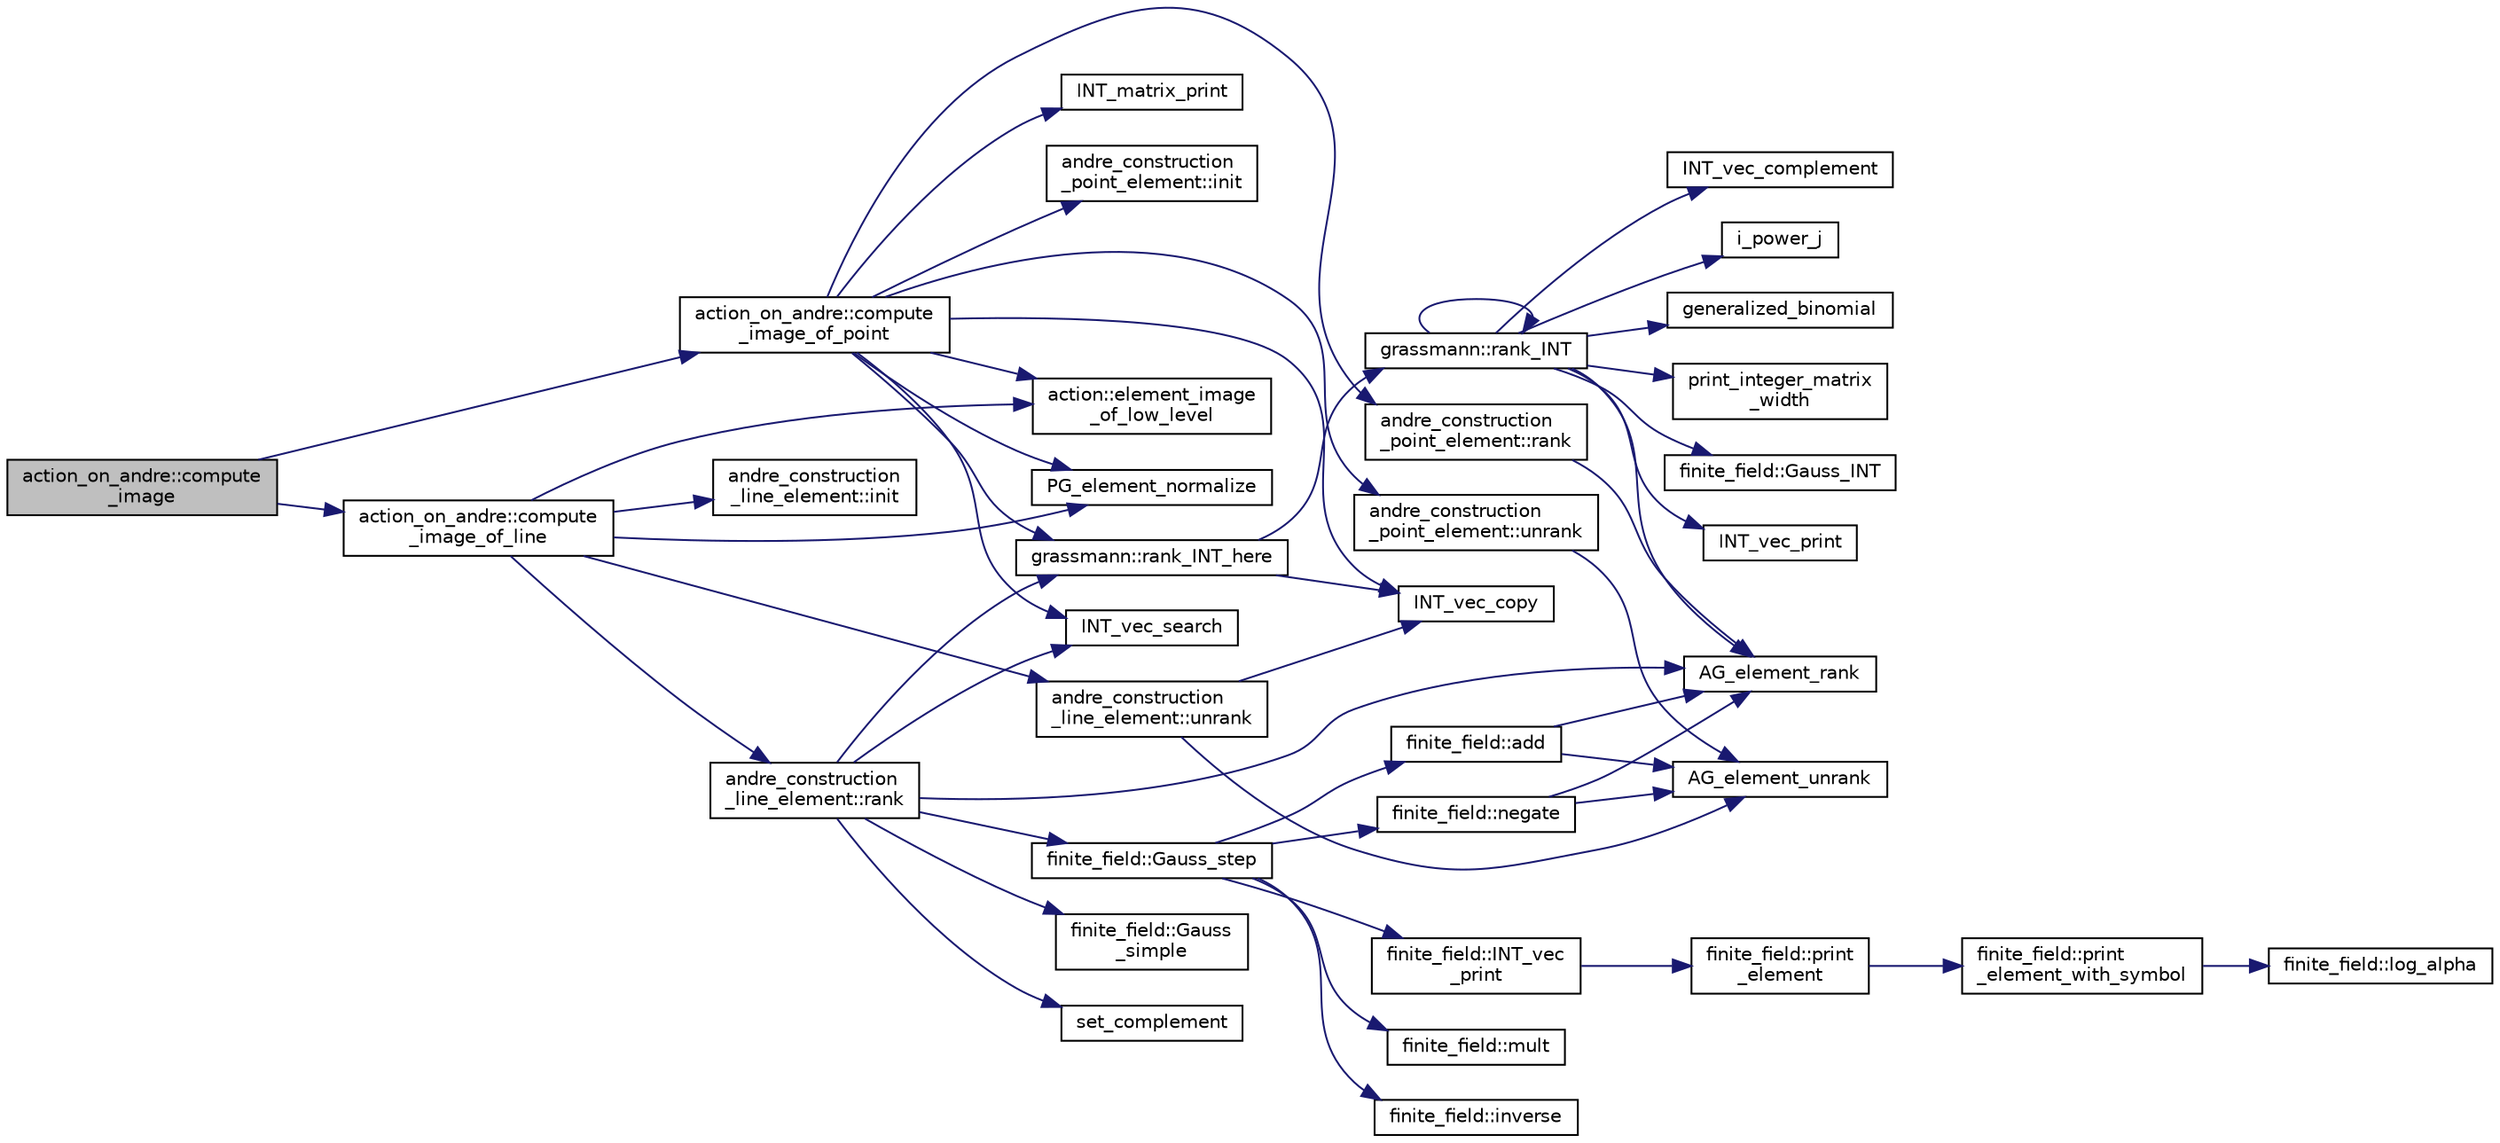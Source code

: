 digraph "action_on_andre::compute_image"
{
  edge [fontname="Helvetica",fontsize="10",labelfontname="Helvetica",labelfontsize="10"];
  node [fontname="Helvetica",fontsize="10",shape=record];
  rankdir="LR";
  Node7 [label="action_on_andre::compute\l_image",height=0.2,width=0.4,color="black", fillcolor="grey75", style="filled", fontcolor="black"];
  Node7 -> Node8 [color="midnightblue",fontsize="10",style="solid",fontname="Helvetica"];
  Node8 [label="action_on_andre::compute\l_image_of_point",height=0.2,width=0.4,color="black", fillcolor="white", style="filled",URL="$da/d32/classaction__on__andre.html#a81a54e6434b63463b9389f700136dea3"];
  Node8 -> Node9 [color="midnightblue",fontsize="10",style="solid",fontname="Helvetica"];
  Node9 [label="andre_construction\l_point_element::init",height=0.2,width=0.4,color="black", fillcolor="white", style="filled",URL="$d3/d6a/classandre__construction__point__element.html#a010b5c30b835fc93e56cafe7b9f411d2"];
  Node8 -> Node10 [color="midnightblue",fontsize="10",style="solid",fontname="Helvetica"];
  Node10 [label="andre_construction\l_point_element::unrank",height=0.2,width=0.4,color="black", fillcolor="white", style="filled",URL="$d3/d6a/classandre__construction__point__element.html#a12bb396e845ab283cd00ef12a525c7e1"];
  Node10 -> Node11 [color="midnightblue",fontsize="10",style="solid",fontname="Helvetica"];
  Node11 [label="AG_element_unrank",height=0.2,width=0.4,color="black", fillcolor="white", style="filled",URL="$d4/d67/geometry_8h.html#a4a33b86c87b2879b97cfa1327abe2885"];
  Node8 -> Node12 [color="midnightblue",fontsize="10",style="solid",fontname="Helvetica"];
  Node12 [label="INT_vec_copy",height=0.2,width=0.4,color="black", fillcolor="white", style="filled",URL="$df/dbf/sajeeb_8_c.html#ac2d875e27e009af6ec04d17254d11075"];
  Node8 -> Node13 [color="midnightblue",fontsize="10",style="solid",fontname="Helvetica"];
  Node13 [label="INT_matrix_print",height=0.2,width=0.4,color="black", fillcolor="white", style="filled",URL="$d5/db4/io__and__os_8h.html#afd4180a24bef3a2b584668a4eaf607ff"];
  Node8 -> Node14 [color="midnightblue",fontsize="10",style="solid",fontname="Helvetica"];
  Node14 [label="action::element_image\l_of_low_level",height=0.2,width=0.4,color="black", fillcolor="white", style="filled",URL="$d2/d86/classaction.html#a45f6affc163c5034d1211f3cfa6db3a0"];
  Node8 -> Node15 [color="midnightblue",fontsize="10",style="solid",fontname="Helvetica"];
  Node15 [label="grassmann::rank_INT_here",height=0.2,width=0.4,color="black", fillcolor="white", style="filled",URL="$df/d02/classgrassmann.html#aaeab144aec85ec523f5a4d614a86d8d7"];
  Node15 -> Node12 [color="midnightblue",fontsize="10",style="solid",fontname="Helvetica"];
  Node15 -> Node16 [color="midnightblue",fontsize="10",style="solid",fontname="Helvetica"];
  Node16 [label="grassmann::rank_INT",height=0.2,width=0.4,color="black", fillcolor="white", style="filled",URL="$df/d02/classgrassmann.html#a1fa95ce7ecebd48b04c7a0dc75491184"];
  Node16 -> Node17 [color="midnightblue",fontsize="10",style="solid",fontname="Helvetica"];
  Node17 [label="print_integer_matrix\l_width",height=0.2,width=0.4,color="black", fillcolor="white", style="filled",URL="$d5/db4/io__and__os_8h.html#aa78f3e73fc2179251bd15adbcc31573f"];
  Node16 -> Node18 [color="midnightblue",fontsize="10",style="solid",fontname="Helvetica"];
  Node18 [label="finite_field::Gauss_INT",height=0.2,width=0.4,color="black", fillcolor="white", style="filled",URL="$df/d5a/classfinite__field.html#adb676d2e80341b53751326e3a58beb11"];
  Node16 -> Node19 [color="midnightblue",fontsize="10",style="solid",fontname="Helvetica"];
  Node19 [label="INT_vec_print",height=0.2,width=0.4,color="black", fillcolor="white", style="filled",URL="$df/dbf/sajeeb_8_c.html#a79a5901af0b47dd0d694109543c027fe"];
  Node16 -> Node20 [color="midnightblue",fontsize="10",style="solid",fontname="Helvetica"];
  Node20 [label="INT_vec_complement",height=0.2,width=0.4,color="black", fillcolor="white", style="filled",URL="$d5/db4/io__and__os_8h.html#a2a0a724647575fcd3090c763985eb81a"];
  Node16 -> Node21 [color="midnightblue",fontsize="10",style="solid",fontname="Helvetica"];
  Node21 [label="i_power_j",height=0.2,width=0.4,color="black", fillcolor="white", style="filled",URL="$de/dc5/algebra__and__number__theory_8h.html#a39b321523e8957d701618bb5cac542b5"];
  Node16 -> Node22 [color="midnightblue",fontsize="10",style="solid",fontname="Helvetica"];
  Node22 [label="generalized_binomial",height=0.2,width=0.4,color="black", fillcolor="white", style="filled",URL="$d2/d7c/combinatorics_8_c.html#a24762dc22e45175d18ec1ec1d2556ae8"];
  Node16 -> Node16 [color="midnightblue",fontsize="10",style="solid",fontname="Helvetica"];
  Node16 -> Node23 [color="midnightblue",fontsize="10",style="solid",fontname="Helvetica"];
  Node23 [label="AG_element_rank",height=0.2,width=0.4,color="black", fillcolor="white", style="filled",URL="$d4/d67/geometry_8h.html#ab2ac908d07dd8038fd996e26bdc75c17"];
  Node8 -> Node24 [color="midnightblue",fontsize="10",style="solid",fontname="Helvetica"];
  Node24 [label="INT_vec_search",height=0.2,width=0.4,color="black", fillcolor="white", style="filled",URL="$d5/de2/foundations_2data__structures_2data__structures_8h.html#ad103ef2316a1f671bdb68fd9cd9ba945"];
  Node8 -> Node25 [color="midnightblue",fontsize="10",style="solid",fontname="Helvetica"];
  Node25 [label="PG_element_normalize",height=0.2,width=0.4,color="black", fillcolor="white", style="filled",URL="$d4/d67/geometry_8h.html#a5a4c3c1158bad6bab0d786c616bd0996"];
  Node8 -> Node26 [color="midnightblue",fontsize="10",style="solid",fontname="Helvetica"];
  Node26 [label="andre_construction\l_point_element::rank",height=0.2,width=0.4,color="black", fillcolor="white", style="filled",URL="$d3/d6a/classandre__construction__point__element.html#a8054d4b0368eb6d315a6933051b4fd20"];
  Node26 -> Node23 [color="midnightblue",fontsize="10",style="solid",fontname="Helvetica"];
  Node7 -> Node27 [color="midnightblue",fontsize="10",style="solid",fontname="Helvetica"];
  Node27 [label="action_on_andre::compute\l_image_of_line",height=0.2,width=0.4,color="black", fillcolor="white", style="filled",URL="$da/d32/classaction__on__andre.html#a0d19fcc32c95cc25a160d0fdb56ed6c5"];
  Node27 -> Node28 [color="midnightblue",fontsize="10",style="solid",fontname="Helvetica"];
  Node28 [label="andre_construction\l_line_element::init",height=0.2,width=0.4,color="black", fillcolor="white", style="filled",URL="$d6/de0/classandre__construction__line__element.html#a65d6694998f9027d1ad2bf695cc2de3c"];
  Node27 -> Node29 [color="midnightblue",fontsize="10",style="solid",fontname="Helvetica"];
  Node29 [label="andre_construction\l_line_element::unrank",height=0.2,width=0.4,color="black", fillcolor="white", style="filled",URL="$d6/de0/classandre__construction__line__element.html#aed49dd3f4b7d7ef3ce6ce03fbb641ae4"];
  Node29 -> Node11 [color="midnightblue",fontsize="10",style="solid",fontname="Helvetica"];
  Node29 -> Node12 [color="midnightblue",fontsize="10",style="solid",fontname="Helvetica"];
  Node27 -> Node14 [color="midnightblue",fontsize="10",style="solid",fontname="Helvetica"];
  Node27 -> Node25 [color="midnightblue",fontsize="10",style="solid",fontname="Helvetica"];
  Node27 -> Node30 [color="midnightblue",fontsize="10",style="solid",fontname="Helvetica"];
  Node30 [label="andre_construction\l_line_element::rank",height=0.2,width=0.4,color="black", fillcolor="white", style="filled",URL="$d6/de0/classandre__construction__line__element.html#ab2920079fa51c95a3e245a7f1a70ae66"];
  Node30 -> Node31 [color="midnightblue",fontsize="10",style="solid",fontname="Helvetica"];
  Node31 [label="finite_field::Gauss\l_simple",height=0.2,width=0.4,color="black", fillcolor="white", style="filled",URL="$df/d5a/classfinite__field.html#aba4950590e24a1ce323f292cf47b3307"];
  Node30 -> Node32 [color="midnightblue",fontsize="10",style="solid",fontname="Helvetica"];
  Node32 [label="set_complement",height=0.2,width=0.4,color="black", fillcolor="white", style="filled",URL="$d2/d7c/combinatorics_8_c.html#ab7dc77f73fc69bb15dbec52aba503c3b"];
  Node30 -> Node33 [color="midnightblue",fontsize="10",style="solid",fontname="Helvetica"];
  Node33 [label="finite_field::Gauss_step",height=0.2,width=0.4,color="black", fillcolor="white", style="filled",URL="$df/d5a/classfinite__field.html#a888228cd0bdf000bd4d44cf4d1ad62ce"];
  Node33 -> Node34 [color="midnightblue",fontsize="10",style="solid",fontname="Helvetica"];
  Node34 [label="finite_field::INT_vec\l_print",height=0.2,width=0.4,color="black", fillcolor="white", style="filled",URL="$df/d5a/classfinite__field.html#a9c33a61dedc197e37b014b6f8dc07f06"];
  Node34 -> Node35 [color="midnightblue",fontsize="10",style="solid",fontname="Helvetica"];
  Node35 [label="finite_field::print\l_element",height=0.2,width=0.4,color="black", fillcolor="white", style="filled",URL="$df/d5a/classfinite__field.html#ab7d1f59c043d7696b8b47c92d0fedad5"];
  Node35 -> Node36 [color="midnightblue",fontsize="10",style="solid",fontname="Helvetica"];
  Node36 [label="finite_field::print\l_element_with_symbol",height=0.2,width=0.4,color="black", fillcolor="white", style="filled",URL="$df/d5a/classfinite__field.html#aa0180c961aa4a0a8934cb4dc82e38a4d"];
  Node36 -> Node37 [color="midnightblue",fontsize="10",style="solid",fontname="Helvetica"];
  Node37 [label="finite_field::log_alpha",height=0.2,width=0.4,color="black", fillcolor="white", style="filled",URL="$df/d5a/classfinite__field.html#a446a83ae0d281ddf44215626f0097305"];
  Node33 -> Node38 [color="midnightblue",fontsize="10",style="solid",fontname="Helvetica"];
  Node38 [label="finite_field::negate",height=0.2,width=0.4,color="black", fillcolor="white", style="filled",URL="$df/d5a/classfinite__field.html#aa9d798298f25d4a9262b5bc5f1733e31"];
  Node38 -> Node11 [color="midnightblue",fontsize="10",style="solid",fontname="Helvetica"];
  Node38 -> Node23 [color="midnightblue",fontsize="10",style="solid",fontname="Helvetica"];
  Node33 -> Node39 [color="midnightblue",fontsize="10",style="solid",fontname="Helvetica"];
  Node39 [label="finite_field::mult",height=0.2,width=0.4,color="black", fillcolor="white", style="filled",URL="$df/d5a/classfinite__field.html#a24fb5917aa6d4d656fd855b7f44a13b0"];
  Node33 -> Node40 [color="midnightblue",fontsize="10",style="solid",fontname="Helvetica"];
  Node40 [label="finite_field::inverse",height=0.2,width=0.4,color="black", fillcolor="white", style="filled",URL="$df/d5a/classfinite__field.html#a69f2a12c01e70b7ce2d115c5221c9cdd"];
  Node33 -> Node41 [color="midnightblue",fontsize="10",style="solid",fontname="Helvetica"];
  Node41 [label="finite_field::add",height=0.2,width=0.4,color="black", fillcolor="white", style="filled",URL="$df/d5a/classfinite__field.html#a8f12328a27500f3c7be0c849ebbc9d14"];
  Node41 -> Node11 [color="midnightblue",fontsize="10",style="solid",fontname="Helvetica"];
  Node41 -> Node23 [color="midnightblue",fontsize="10",style="solid",fontname="Helvetica"];
  Node30 -> Node23 [color="midnightblue",fontsize="10",style="solid",fontname="Helvetica"];
  Node30 -> Node15 [color="midnightblue",fontsize="10",style="solid",fontname="Helvetica"];
  Node30 -> Node24 [color="midnightblue",fontsize="10",style="solid",fontname="Helvetica"];
}
